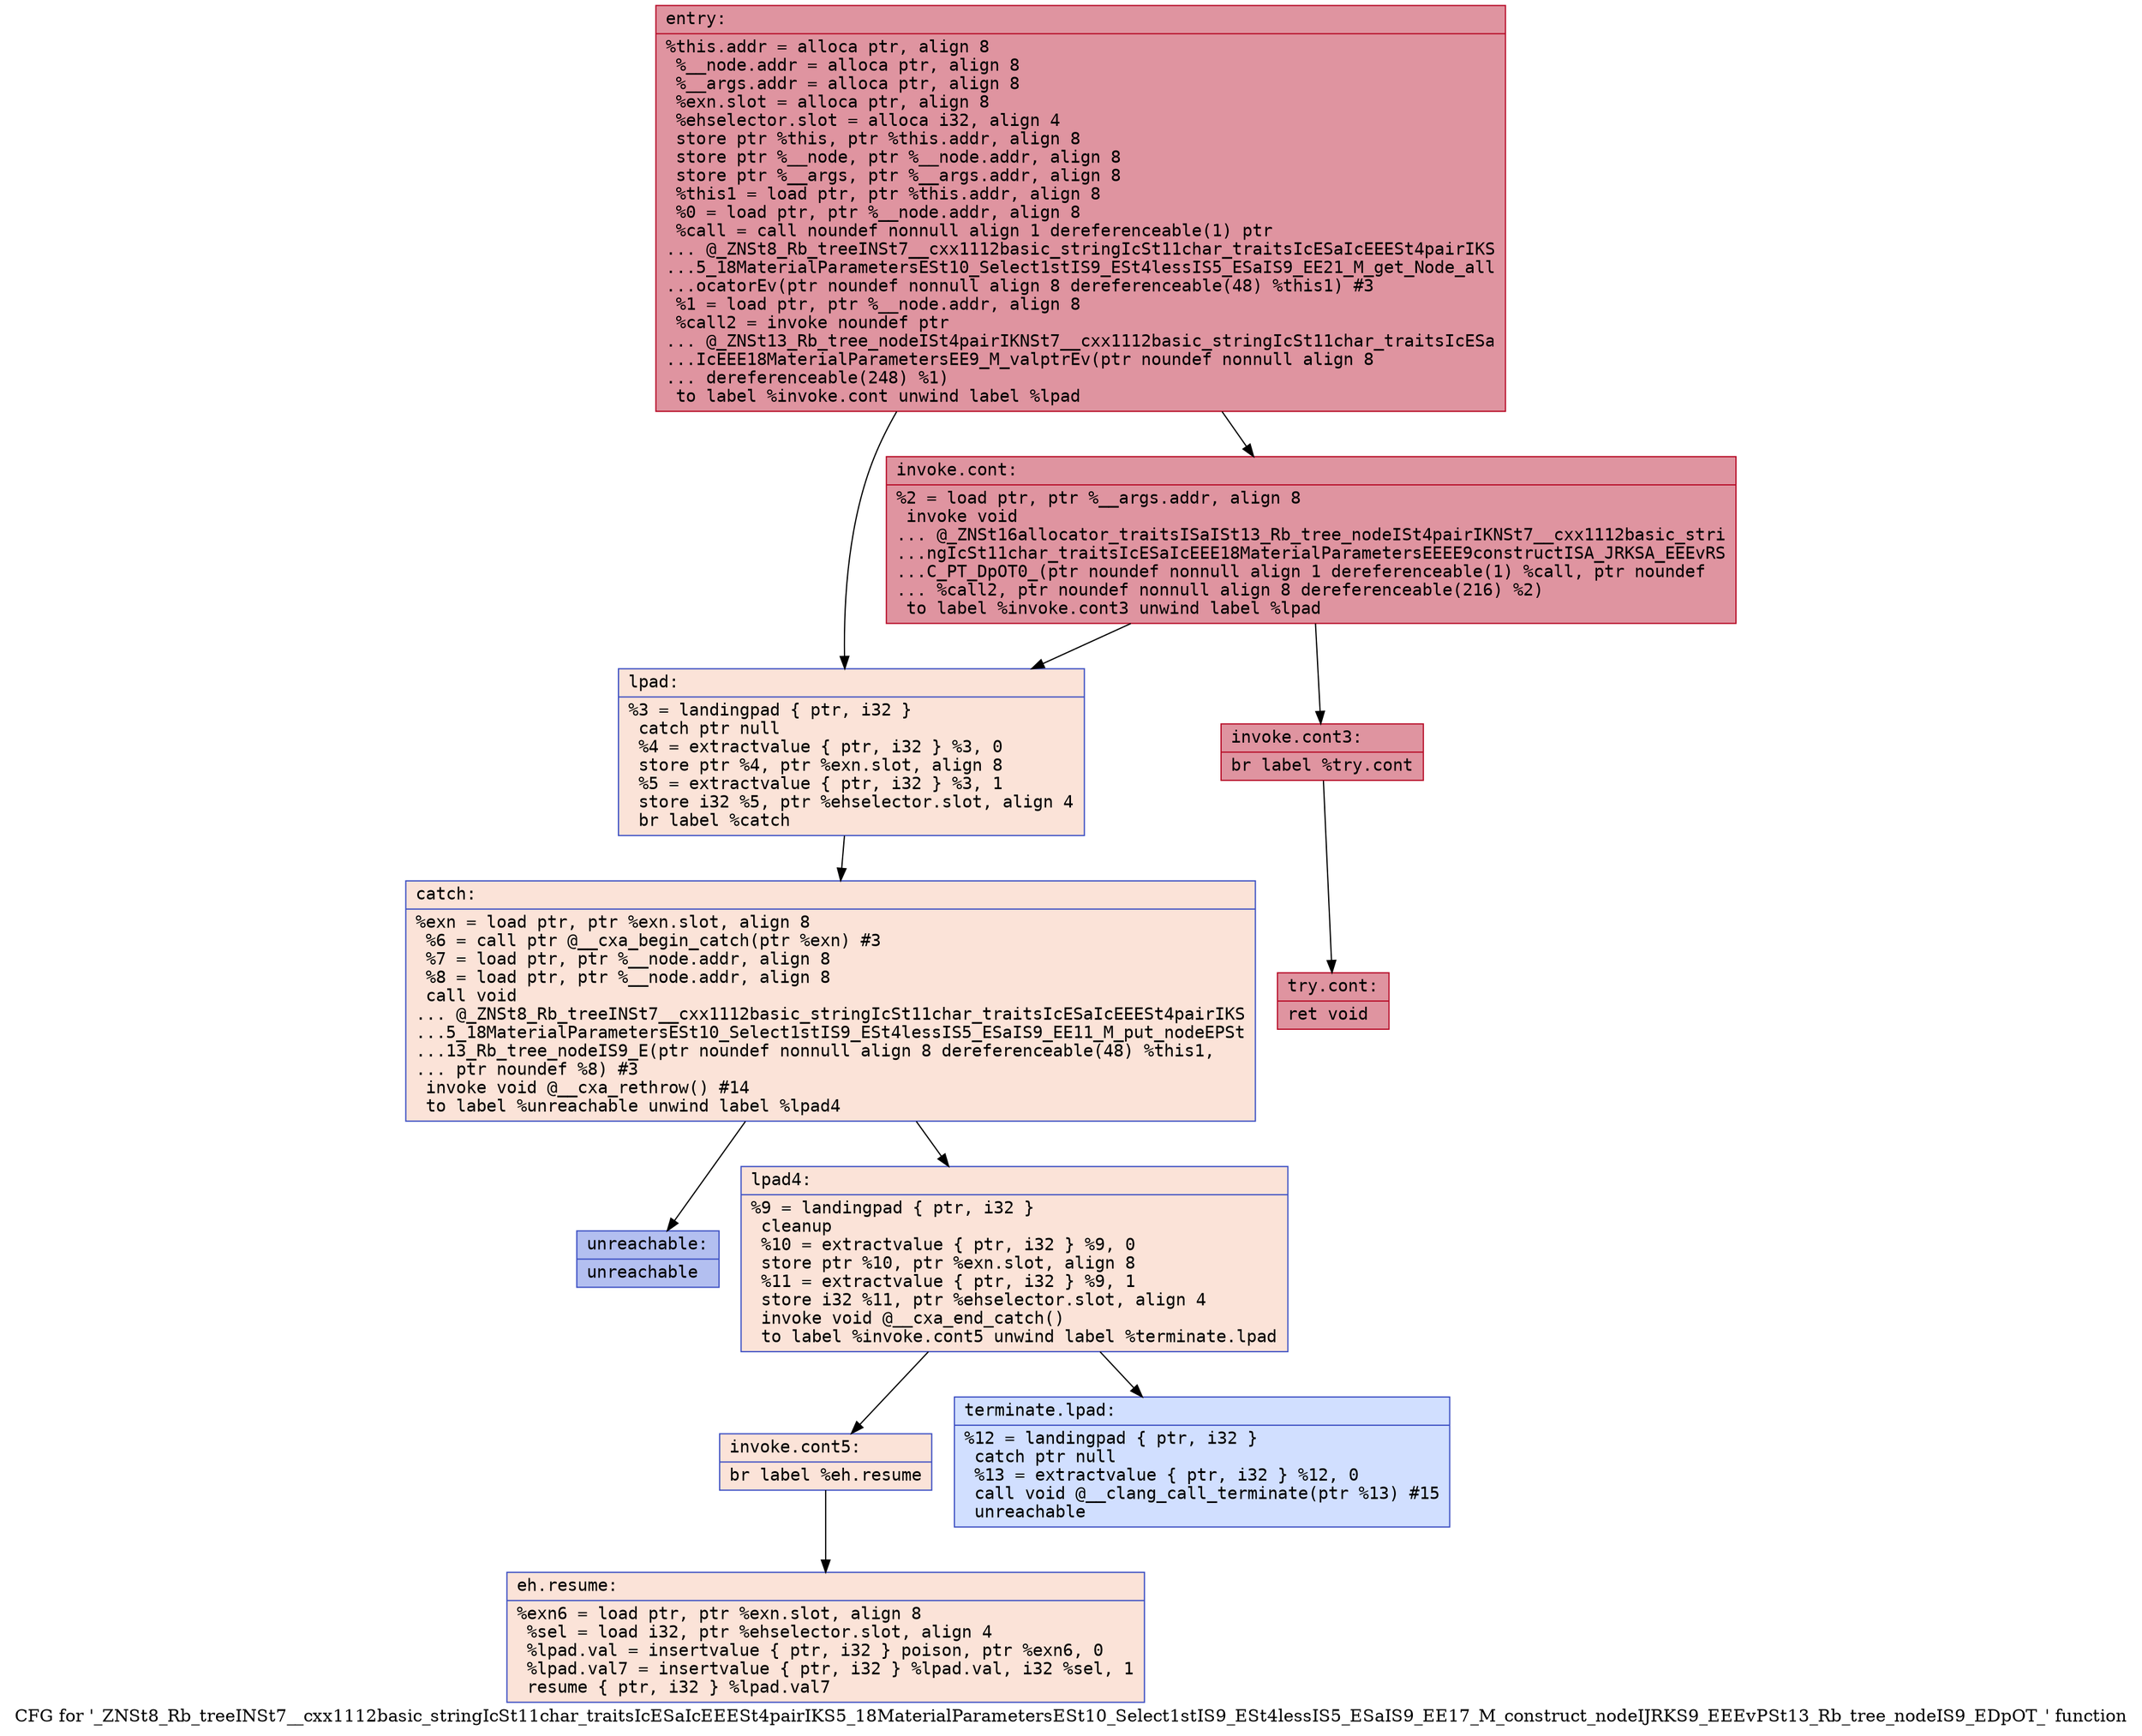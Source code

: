 digraph "CFG for '_ZNSt8_Rb_treeINSt7__cxx1112basic_stringIcSt11char_traitsIcESaIcEEESt4pairIKS5_18MaterialParametersESt10_Select1stIS9_ESt4lessIS5_ESaIS9_EE17_M_construct_nodeIJRKS9_EEEvPSt13_Rb_tree_nodeIS9_EDpOT_' function" {
	label="CFG for '_ZNSt8_Rb_treeINSt7__cxx1112basic_stringIcSt11char_traitsIcESaIcEEESt4pairIKS5_18MaterialParametersESt10_Select1stIS9_ESt4lessIS5_ESaIS9_EE17_M_construct_nodeIJRKS9_EEEvPSt13_Rb_tree_nodeIS9_EDpOT_' function";

	Node0x5642719d4d40 [shape=record,color="#b70d28ff", style=filled, fillcolor="#b70d2870" fontname="Courier",label="{entry:\l|  %this.addr = alloca ptr, align 8\l  %__node.addr = alloca ptr, align 8\l  %__args.addr = alloca ptr, align 8\l  %exn.slot = alloca ptr, align 8\l  %ehselector.slot = alloca i32, align 4\l  store ptr %this, ptr %this.addr, align 8\l  store ptr %__node, ptr %__node.addr, align 8\l  store ptr %__args, ptr %__args.addr, align 8\l  %this1 = load ptr, ptr %this.addr, align 8\l  %0 = load ptr, ptr %__node.addr, align 8\l  %call = call noundef nonnull align 1 dereferenceable(1) ptr\l... @_ZNSt8_Rb_treeINSt7__cxx1112basic_stringIcSt11char_traitsIcESaIcEEESt4pairIKS\l...5_18MaterialParametersESt10_Select1stIS9_ESt4lessIS5_ESaIS9_EE21_M_get_Node_all\l...ocatorEv(ptr noundef nonnull align 8 dereferenceable(48) %this1) #3\l  %1 = load ptr, ptr %__node.addr, align 8\l  %call2 = invoke noundef ptr\l... @_ZNSt13_Rb_tree_nodeISt4pairIKNSt7__cxx1112basic_stringIcSt11char_traitsIcESa\l...IcEEE18MaterialParametersEE9_M_valptrEv(ptr noundef nonnull align 8\l... dereferenceable(248) %1)\l          to label %invoke.cont unwind label %lpad\l}"];
	Node0x5642719d4d40 -> Node0x5642719d54e0[tooltip="entry -> invoke.cont\nProbability 100.00%" ];
	Node0x5642719d4d40 -> Node0x5642719d5560[tooltip="entry -> lpad\nProbability 0.00%" ];
	Node0x5642719d54e0 [shape=record,color="#b70d28ff", style=filled, fillcolor="#b70d2870" fontname="Courier",label="{invoke.cont:\l|  %2 = load ptr, ptr %__args.addr, align 8\l  invoke void\l... @_ZNSt16allocator_traitsISaISt13_Rb_tree_nodeISt4pairIKNSt7__cxx1112basic_stri\l...ngIcSt11char_traitsIcESaIcEEE18MaterialParametersEEEE9constructISA_JRKSA_EEEvRS\l...C_PT_DpOT0_(ptr noundef nonnull align 1 dereferenceable(1) %call, ptr noundef\l... %call2, ptr noundef nonnull align 8 dereferenceable(216) %2)\l          to label %invoke.cont3 unwind label %lpad\l}"];
	Node0x5642719d54e0 -> Node0x5642719d59a0[tooltip="invoke.cont -> invoke.cont3\nProbability 100.00%" ];
	Node0x5642719d54e0 -> Node0x5642719d5560[tooltip="invoke.cont -> lpad\nProbability 0.00%" ];
	Node0x5642719d59a0 [shape=record,color="#b70d28ff", style=filled, fillcolor="#b70d2870" fontname="Courier",label="{invoke.cont3:\l|  br label %try.cont\l}"];
	Node0x5642719d59a0 -> Node0x5642719d5ce0[tooltip="invoke.cont3 -> try.cont\nProbability 100.00%" ];
	Node0x5642719d5560 [shape=record,color="#3d50c3ff", style=filled, fillcolor="#f6bfa670" fontname="Courier",label="{lpad:\l|  %3 = landingpad \{ ptr, i32 \}\l          catch ptr null\l  %4 = extractvalue \{ ptr, i32 \} %3, 0\l  store ptr %4, ptr %exn.slot, align 8\l  %5 = extractvalue \{ ptr, i32 \} %3, 1\l  store i32 %5, ptr %ehselector.slot, align 4\l  br label %catch\l}"];
	Node0x5642719d5560 -> Node0x5642719d6080[tooltip="lpad -> catch\nProbability 100.00%" ];
	Node0x5642719d6080 [shape=record,color="#3d50c3ff", style=filled, fillcolor="#f6bfa670" fontname="Courier",label="{catch:\l|  %exn = load ptr, ptr %exn.slot, align 8\l  %6 = call ptr @__cxa_begin_catch(ptr %exn) #3\l  %7 = load ptr, ptr %__node.addr, align 8\l  %8 = load ptr, ptr %__node.addr, align 8\l  call void\l... @_ZNSt8_Rb_treeINSt7__cxx1112basic_stringIcSt11char_traitsIcESaIcEEESt4pairIKS\l...5_18MaterialParametersESt10_Select1stIS9_ESt4lessIS5_ESaIS9_EE11_M_put_nodeEPSt\l...13_Rb_tree_nodeIS9_E(ptr noundef nonnull align 8 dereferenceable(48) %this1,\l... ptr noundef %8) #3\l  invoke void @__cxa_rethrow() #14\l          to label %unreachable unwind label %lpad4\l}"];
	Node0x5642719d6080 -> Node0x5642719d67d0[tooltip="catch -> unreachable\nProbability 0.00%" ];
	Node0x5642719d6080 -> Node0x5642719d6880[tooltip="catch -> lpad4\nProbability 100.00%" ];
	Node0x5642719d6880 [shape=record,color="#3d50c3ff", style=filled, fillcolor="#f6bfa670" fontname="Courier",label="{lpad4:\l|  %9 = landingpad \{ ptr, i32 \}\l          cleanup\l  %10 = extractvalue \{ ptr, i32 \} %9, 0\l  store ptr %10, ptr %exn.slot, align 8\l  %11 = extractvalue \{ ptr, i32 \} %9, 1\l  store i32 %11, ptr %ehselector.slot, align 4\l  invoke void @__cxa_end_catch()\l          to label %invoke.cont5 unwind label %terminate.lpad\l}"];
	Node0x5642719d6880 -> Node0x5642719d6c00[tooltip="lpad4 -> invoke.cont5\nProbability 100.00%" ];
	Node0x5642719d6880 -> Node0x5642719d6cb0[tooltip="lpad4 -> terminate.lpad\nProbability 0.00%" ];
	Node0x5642719d6c00 [shape=record,color="#3d50c3ff", style=filled, fillcolor="#f6bfa670" fontname="Courier",label="{invoke.cont5:\l|  br label %eh.resume\l}"];
	Node0x5642719d6c00 -> Node0x5642719d6ed0[tooltip="invoke.cont5 -> eh.resume\nProbability 100.00%" ];
	Node0x5642719d5ce0 [shape=record,color="#b70d28ff", style=filled, fillcolor="#b70d2870" fontname="Courier",label="{try.cont:\l|  ret void\l}"];
	Node0x5642719d6ed0 [shape=record,color="#3d50c3ff", style=filled, fillcolor="#f6bfa670" fontname="Courier",label="{eh.resume:\l|  %exn6 = load ptr, ptr %exn.slot, align 8\l  %sel = load i32, ptr %ehselector.slot, align 4\l  %lpad.val = insertvalue \{ ptr, i32 \} poison, ptr %exn6, 0\l  %lpad.val7 = insertvalue \{ ptr, i32 \} %lpad.val, i32 %sel, 1\l  resume \{ ptr, i32 \} %lpad.val7\l}"];
	Node0x5642719d6cb0 [shape=record,color="#3d50c3ff", style=filled, fillcolor="#96b7ff70" fontname="Courier",label="{terminate.lpad:\l|  %12 = landingpad \{ ptr, i32 \}\l          catch ptr null\l  %13 = extractvalue \{ ptr, i32 \} %12, 0\l  call void @__clang_call_terminate(ptr %13) #15\l  unreachable\l}"];
	Node0x5642719d67d0 [shape=record,color="#3d50c3ff", style=filled, fillcolor="#536edd70" fontname="Courier",label="{unreachable:\l|  unreachable\l}"];
}
